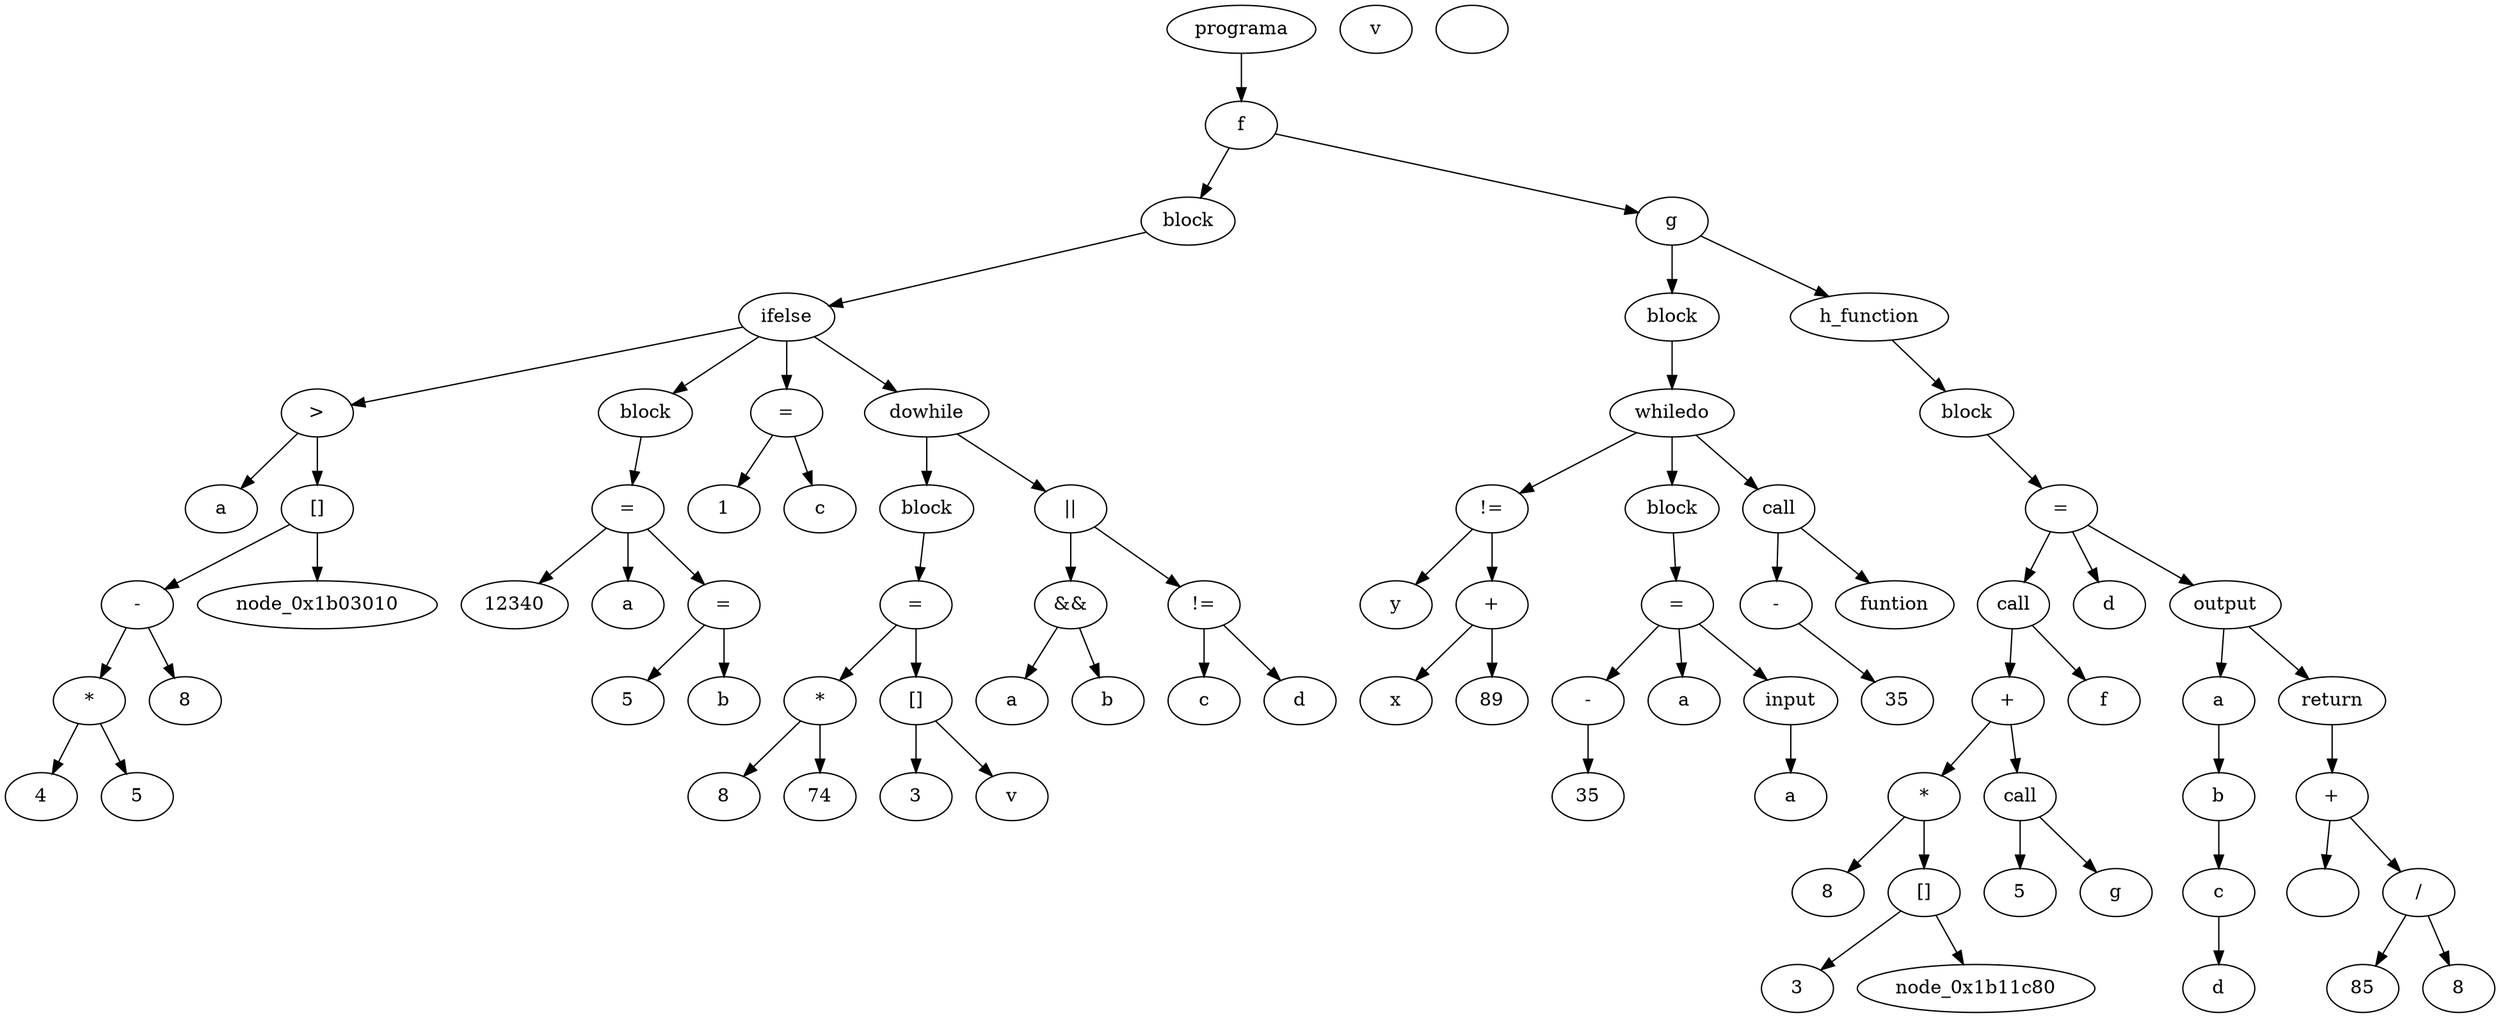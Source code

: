 digraph G {
node_0x1b0cd30 [label="a"]
node_0x1b11c30 [label="4"]
node_0x1b16af0 [label="5"]
node_0x1b16b20 [label="*"]
node_0x1b16b20 -> node_0x1b11c30
node_0x1b16b20 -> node_0x1b16af0
node_0x1b1ba00 [label="8"]
node_0x1b1ba30 [label="-"]
node_0x1b1ba30 -> node_0x1b16b20
node_0x1b1ba30 -> node_0x1b1ba00
node_0x1b1ba80 [label="[]"]
node_0x1b1bab0 [label="v"]
node_0x1b1ba80 -> node_0x1b03010
node_0x1b1ba80 -> node_0x1b1ba30
node_0x1b1bb00 [label=">"]
node_0x1b1bb00 -> node_0x1b0cd30
node_0x1b1bb00 -> node_0x1b1ba80
node_0x1b20a40 [label="12340"]
node_0x1b20a70 [label="="]
node_0x1b20aa0 [label="a"]
node_0x1b20a70 -> node_0x1b20aa0
node_0x1b20a70 -> node_0x1b20a40
node_0x1b20b70 [label="5"]
node_0x1b20ba0 [label="="]
node_0x1b20bd0 [label="b"]
node_0x1b20ba0 -> node_0x1b20bd0
node_0x1b20ba0 -> node_0x1b20b70
node_0x1b20a70 -> node_0x1b20ba0
node_0x1b20c20 [label="block"]
node_0x1b20c20 -> node_0x1b20a70
node_0x1b2a9b0 [label="1"]
node_0x1b2a9e0 [label="="]
node_0x1b2aa10 [label="c"]
node_0x1b2a9e0 -> node_0x1b2aa10
node_0x1b2a9e0 -> node_0x1b2a9b0
node_0x1b2aa60 [label="ifelse"]
node_0x1b2aa60 -> node_0x1b1bb00
node_0x1b2aa60 -> node_0x1b20c20
node_0x1b2aa60 -> node_0x1b2a9e0
node_0x1b347f0 [label="3"]
node_0x1b34860 [label="8"]
node_0x1b39720 [label="74"]
node_0x1b39750 [label="*"]
node_0x1b39750 -> node_0x1b34860
node_0x1b39750 -> node_0x1b39720
node_0x1b397a0 [label="="]
node_0x1b397d0 [label="[]"]
node_0x1b39800 [label="v"]
node_0x1b397a0 -> node_0x1b397d0
node_0x1b397a0 -> node_0x1b39750
node_0x1b397d0 -> node_0x1b39800
node_0x1b397d0 -> node_0x1b347f0
node_0x1b39870 [label="block"]
node_0x1b39870 -> node_0x1b397a0
node_0x1b435e0 [label="a"]
node_0x1b484c0 [label="b"]
node_0x1b484f0 [label="&&"]
node_0x1b484f0 -> node_0x1b435e0
node_0x1b484f0 -> node_0x1b484c0
node_0x1b4d3f0 [label="c"]
node_0x1b4d460 [label="d"]
node_0x1b4d490 [label="!="]
node_0x1b4d490 -> node_0x1b4d3f0
node_0x1b4d490 -> node_0x1b4d460
node_0x1b4d4e0 [label="||"]
node_0x1b4d4e0 -> node_0x1b484f0
node_0x1b4d4e0 -> node_0x1b4d490
node_0x1b4d530 [label="dowhile"]
node_0x1b4d530 -> node_0x1b39870
node_0x1b4d530 -> node_0x1b4d4e0
node_0x1b2aa60 -> node_0x1b4d530
node_0x1b4d5b0 [label="block"]
node_0x1b4d5b0 -> node_0x1b2aa60
node_0x1b4d5e0 [label="f"]
node_0x1b4d5e0 -> node_0x1b4d5b0
node_0x1b5c260 [label="y"]
node_0x1b61120 [label="x"]
node_0x1b65fe0 [label="89"]
node_0x1b66010 [label="+"]
node_0x1b66010 -> node_0x1b61120
node_0x1b66010 -> node_0x1b65fe0
node_0x1b66060 [label="!="]
node_0x1b66060 -> node_0x1b5c260
node_0x1b66060 -> node_0x1b66010
node_0x1b6afa0 [label="35"]
node_0x1b6afd0 [label="-"]
node_0x1b6afd0 -> node_0x1b6afa0
node_0x1b6b020 [label="="]
node_0x1b6b050 [label="a"]
node_0x1b6b020 -> node_0x1b6b050
node_0x1b6b020 -> node_0x1b6afd0
node_0x1b6ff50 [label="input"]
node_0x1b6ff80 [label="a"]
node_0x1b6ff50 -> node_0x1b6ff80
node_0x1b6b020 -> node_0x1b6ff50
node_0x1b6ffd0 [label="block"]
node_0x1b6ffd0 -> node_0x1b6b020
node_0x1b70020 [label="whiledo"]
node_0x1b70020 -> node_0x1b66060
node_0x1b70020 -> node_0x1b6ffd0
node_0x1b74f40 [label="35"]
node_0x1b74f70 [label="-"]
node_0x1b74f70 -> node_0x1b74f40
node_0x1b74fc0 [label="call"]
node_0x1b74ff0 [label="funtion"]
node_0x1b74fc0 -> node_0x1b74ff0
node_0x1b74fc0 -> node_0x1b74f70
node_0x1b70020 -> node_0x1b74fc0
node_0x1b75040 [label="block"]
node_0x1b75040 -> node_0x1b70020
node_0x1b75090 [label="g"]
node_0x1b75090 -> node_0x1b75040
node_0x1b7a050 [label="8"]
node_0x1b7a100 [label="3"]
node_0x1b7a130 [label="[]"]
node_0x1b7a160 [label=""]
node_0x1b7a130 -> node_0x1b11c80
node_0x1b7a130 -> node_0x1b7a100
node_0x1b7a1b0 [label="*"]
node_0x1b7a1b0 -> node_0x1b7a050
node_0x1b7a1b0 -> node_0x1b7a130
node_0x1b7a280 [label="5"]
node_0x1b7a2b0 [label="call"]
node_0x1b7a2e0 [label="g"]
node_0x1b7a2b0 -> node_0x1b7a2e0
node_0x1b7a2b0 -> node_0x1b7a280
node_0x1b7a330 [label="+"]
node_0x1b7a330 -> node_0x1b7a1b0
node_0x1b7a330 -> node_0x1b7a2b0
node_0x1b7a380 [label="call"]
node_0x1b7a3b0 [label="f"]
node_0x1b7a380 -> node_0x1b7a3b0
node_0x1b7a380 -> node_0x1b7a330
node_0x1b7a400 [label="="]
node_0x1b7a430 [label="d"]
node_0x1b7a400 -> node_0x1b7a430
node_0x1b7a400 -> node_0x1b7a380
node_0x1b7f330 [label="a"]
node_0x1b7f3a0 [label="b"]
node_0x1b7f410 [label="c"]
node_0x1b7f480 [label="d"]
node_0x1b7f410 -> node_0x1b7f480
node_0x1b7f3a0 -> node_0x1b7f410
node_0x1b7f330 -> node_0x1b7f3a0
node_0x1b7f510 [label="output"]
node_0x1b7f510 -> node_0x1b7f330
node_0x1b84410 [label=""]
node_0x1b892d0 [label="85"]
node_0x1b89340 [label="8"]
node_0x1b89370 [label="/"]
node_0x1b89370 -> node_0x1b892d0
node_0x1b89370 -> node_0x1b89340
node_0x1b893c0 [label="+"]
node_0x1b893c0 -> node_0x1b84410
node_0x1b893c0 -> node_0x1b89370
node_0x1b89410 [label="return"]
node_0x1b89410 -> node_0x1b893c0
node_0x1b7f510 -> node_0x1b89410
node_0x1b7a400 -> node_0x1b7f510
node_0x1b89460 [label="block"]
node_0x1b89460 -> node_0x1b7a400
node_0x1b894b0 [label="h_function"]
node_0x1b894b0 -> node_0x1b89460
node_0x1b75090 -> node_0x1b894b0
node_0x1b4d5e0 -> node_0x1b75090
node_0x1b89500 [label="programa"]
node_0x1b89500 -> node_0x1b4d5e0
}

